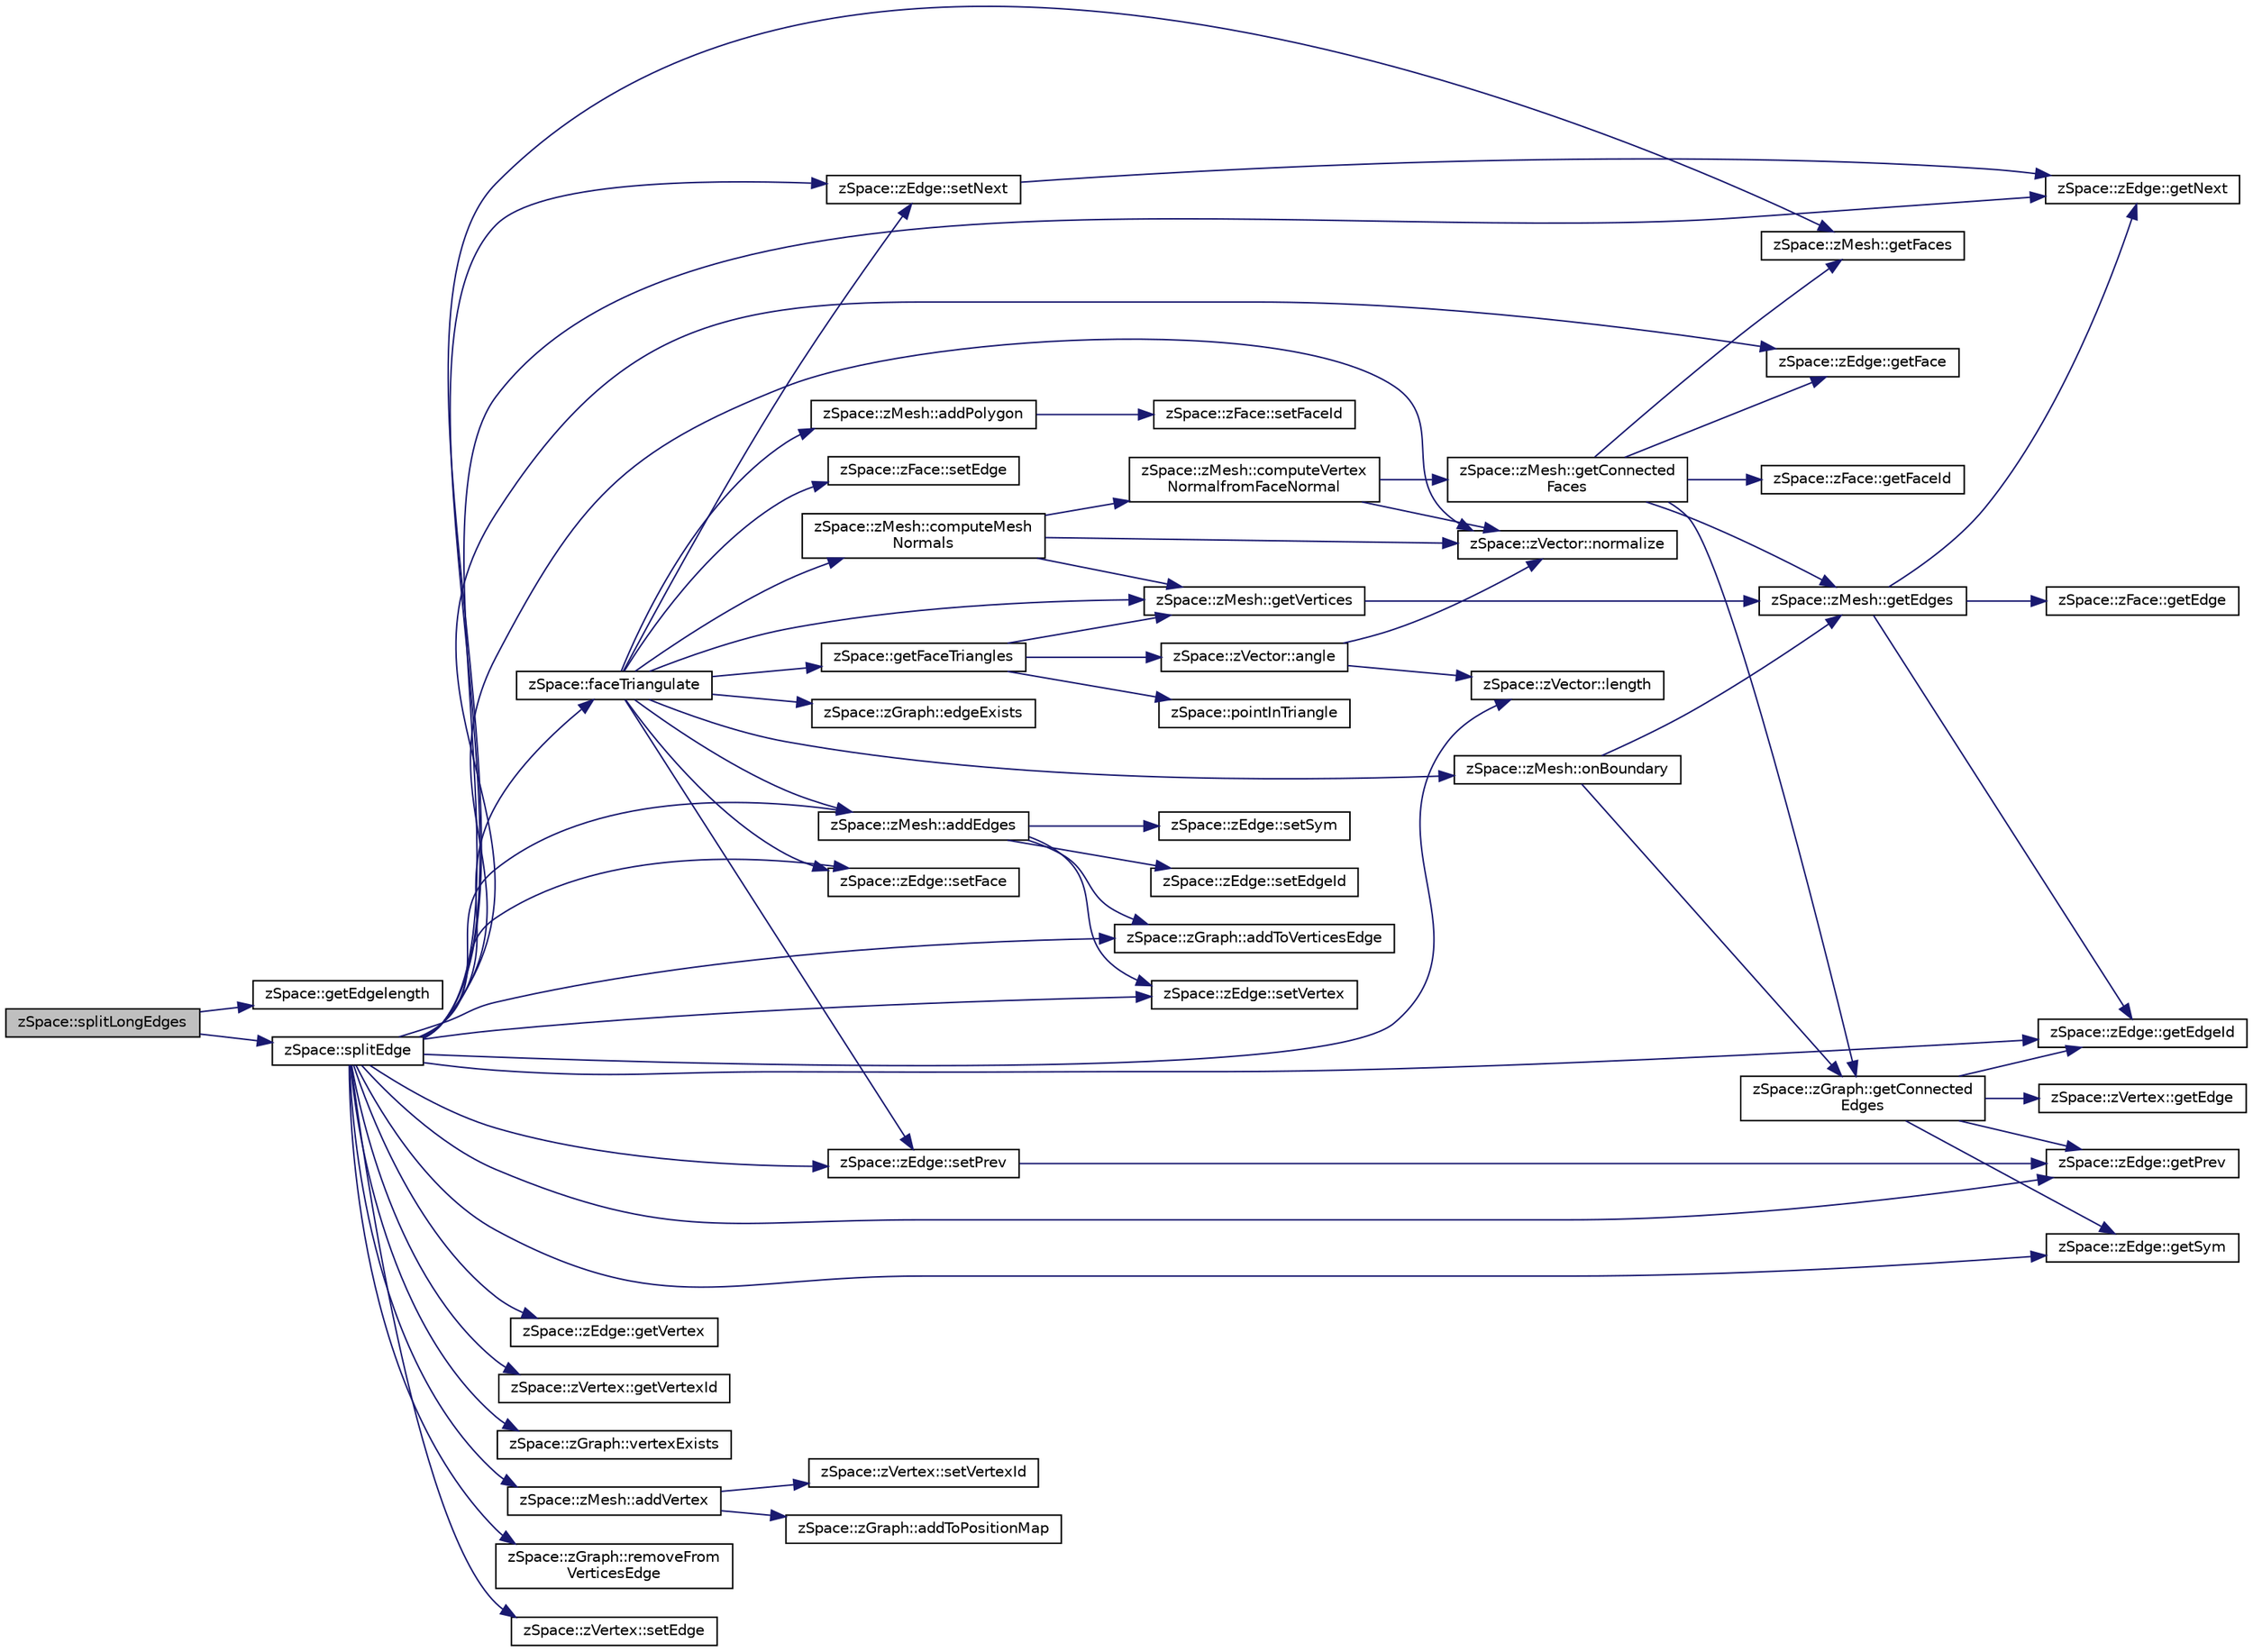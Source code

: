 digraph "zSpace::splitLongEdges"
{
 // LATEX_PDF_SIZE
  edge [fontname="Helvetica",fontsize="10",labelfontname="Helvetica",labelfontsize="10"];
  node [fontname="Helvetica",fontsize="10",shape=record];
  rankdir="LR";
  Node445 [label="zSpace::splitLongEdges",height=0.2,width=0.4,color="black", fillcolor="grey75", style="filled", fontcolor="black",tooltip="This method splits an edge longer than the given input value at its midpoint and triangulates the mes..."];
  Node445 -> Node446 [color="midnightblue",fontsize="10",style="solid",fontname="Helvetica"];
  Node446 [label="zSpace::getEdgelength",height=0.2,width=0.4,color="black", fillcolor="white", style="filled",URL="$group__z_graph_mesh_utilities.html#ga14263612e747be7725bc2485129031cc",tooltip="This method computes the edge length of the input edge of zGraph/zMesh."];
  Node445 -> Node447 [color="midnightblue",fontsize="10",style="solid",fontname="Helvetica"];
  Node447 [label="zSpace::splitEdge",height=0.2,width=0.4,color="black", fillcolor="white", style="filled",URL="$group__z_mesh_modifiers.html#gae7cb2380ed0e9717421bf19db5817cd6",tooltip="This method splits an edge and inserts a vertex along the edge at the input factor."];
  Node447 -> Node448 [color="midnightblue",fontsize="10",style="solid",fontname="Helvetica"];
  Node448 [label="zSpace::zMesh::getFaces",height=0.2,width=0.4,color="black", fillcolor="white", style="filled",URL="$classz_space_1_1z_mesh.html#a54de57657a7d157447b019fab56e2765",tooltip="This method gets the faces attached to input zEdge."];
  Node447 -> Node449 [color="midnightblue",fontsize="10",style="solid",fontname="Helvetica"];
  Node449 [label="zSpace::zEdge::getSym",height=0.2,width=0.4,color="black", fillcolor="white", style="filled",URL="$classz_space_1_1z_edge.html#a461679ac74cc371ad32e94092848f536",tooltip="This method returns the symmetry edge of current zEdge."];
  Node447 -> Node450 [color="midnightblue",fontsize="10",style="solid",fontname="Helvetica"];
  Node450 [label="zSpace::zEdge::getNext",height=0.2,width=0.4,color="black", fillcolor="white", style="filled",URL="$classz_space_1_1z_edge.html#a3bce594c06fc4450ce8af3c0b98e2ae3",tooltip="This method returns the next edge of current zEdge."];
  Node447 -> Node451 [color="midnightblue",fontsize="10",style="solid",fontname="Helvetica"];
  Node451 [label="zSpace::zEdge::getPrev",height=0.2,width=0.4,color="black", fillcolor="white", style="filled",URL="$classz_space_1_1z_edge.html#a01d9d153f7c5ec381474e815384f7d30",tooltip="This method returns the previous edge of current zEdge."];
  Node447 -> Node452 [color="midnightblue",fontsize="10",style="solid",fontname="Helvetica"];
  Node452 [label="zSpace::zEdge::getVertex",height=0.2,width=0.4,color="black", fillcolor="white", style="filled",URL="$classz_space_1_1z_edge.html#a07c082aa54f78145fdcd5e5e4bb889f1",tooltip="This method returns the vertex pointed to by the current zEdge."];
  Node447 -> Node453 [color="midnightblue",fontsize="10",style="solid",fontname="Helvetica"];
  Node453 [label="zSpace::zVertex::getVertexId",height=0.2,width=0.4,color="black", fillcolor="white", style="filled",URL="$classz_space_1_1z_vertex.html#ae6637ab378719b6c68c8237777fd065e",tooltip="This method returns the vertexId of current zVertex."];
  Node447 -> Node454 [color="midnightblue",fontsize="10",style="solid",fontname="Helvetica"];
  Node454 [label="zSpace::zVector::length",height=0.2,width=0.4,color="black", fillcolor="white", style="filled",URL="$classz_space_1_1z_vector.html#aa3e1fd350f48b30428f95e716a4e3400",tooltip="This method returns the magnitude/length of the zVector."];
  Node447 -> Node455 [color="midnightblue",fontsize="10",style="solid",fontname="Helvetica"];
  Node455 [label="zSpace::zVector::normalize",height=0.2,width=0.4,color="black", fillcolor="white", style="filled",URL="$classz_space_1_1z_vector.html#a27d075d5055bb92ddfe63fae4010339b",tooltip="This method normalizes the vector to unit length."];
  Node447 -> Node456 [color="midnightblue",fontsize="10",style="solid",fontname="Helvetica"];
  Node456 [label="zSpace::zGraph::vertexExists",height=0.2,width=0.4,color="black", fillcolor="white", style="filled",URL="$classz_space_1_1z_graph.html#a24434f5c8a1a1afef2c7b16a9683d91a",tooltip="This method detemines if a vertex already exists at the input position."];
  Node447 -> Node457 [color="midnightblue",fontsize="10",style="solid",fontname="Helvetica"];
  Node457 [label="zSpace::zMesh::addVertex",height=0.2,width=0.4,color="black", fillcolor="white", style="filled",URL="$classz_space_1_1z_mesh.html#a4f1e58811274fba10eb3bd6abf29b860",tooltip="This method adds a vertex to the vertices array."];
  Node457 -> Node458 [color="midnightblue",fontsize="10",style="solid",fontname="Helvetica"];
  Node458 [label="zSpace::zGraph::addToPositionMap",height=0.2,width=0.4,color="black", fillcolor="white", style="filled",URL="$classz_space_1_1z_graph.html#a68823d66afc73b8d1393bafc64e40226",tooltip="This method adds the position given by input vector to the positionVertex Map."];
  Node457 -> Node459 [color="midnightblue",fontsize="10",style="solid",fontname="Helvetica"];
  Node459 [label="zSpace::zVertex::setVertexId",height=0.2,width=0.4,color="black", fillcolor="white", style="filled",URL="$classz_space_1_1z_vertex.html#acdc6ae4132453c803268949dcc104df1",tooltip="This method sets the vertexId of current zVertex to the the input value."];
  Node447 -> Node460 [color="midnightblue",fontsize="10",style="solid",fontname="Helvetica"];
  Node460 [label="zSpace::zGraph::removeFrom\lVerticesEdge",height=0.2,width=0.4,color="black", fillcolor="white", style="filled",URL="$classz_space_1_1z_graph.html#aee83e9852b220df1b5ec0c2fdec8040e",tooltip="This method removes both the half-edges given given by vertex input indices from the VerticesEdge Map..."];
  Node447 -> Node461 [color="midnightblue",fontsize="10",style="solid",fontname="Helvetica"];
  Node461 [label="zSpace::zMesh::addEdges",height=0.2,width=0.4,color="black", fillcolor="white", style="filled",URL="$classz_space_1_1z_mesh.html#ad1defab345c4b6e08269afd38c1b4db3",tooltip="This method adds an edge and its symmetry edge to the edges array."];
  Node461 -> Node462 [color="midnightblue",fontsize="10",style="solid",fontname="Helvetica"];
  Node462 [label="zSpace::zGraph::addToVerticesEdge",height=0.2,width=0.4,color="black", fillcolor="white", style="filled",URL="$classz_space_1_1z_graph.html#a2fc8a067026f05b77331a484827d7db9",tooltip="This method adds both the half-edges given by input vertex indices to the VerticesEdge Map."];
  Node461 -> Node463 [color="midnightblue",fontsize="10",style="solid",fontname="Helvetica"];
  Node463 [label="zSpace::zEdge::setEdgeId",height=0.2,width=0.4,color="black", fillcolor="white", style="filled",URL="$classz_space_1_1z_edge.html#a3569f2c4f69d82e27db48867a064d40f",tooltip="This method sets the edgeId of current zEdge to the the input value."];
  Node461 -> Node464 [color="midnightblue",fontsize="10",style="solid",fontname="Helvetica"];
  Node464 [label="zSpace::zEdge::setVertex",height=0.2,width=0.4,color="black", fillcolor="white", style="filled",URL="$classz_space_1_1z_edge.html#a93530eb3a1da2c02225f30e011db6b7f",tooltip="This method sets the vertex pointed to by the current zEdge to the the input zVertex."];
  Node461 -> Node465 [color="midnightblue",fontsize="10",style="solid",fontname="Helvetica"];
  Node465 [label="zSpace::zEdge::setSym",height=0.2,width=0.4,color="black", fillcolor="white", style="filled",URL="$classz_space_1_1z_edge.html#a7d1c8dcd2272dff68a7f38a3326e8a7d",tooltip="This method sets the symmetry edge of current zEdge to the the input edge."];
  Node447 -> Node466 [color="midnightblue",fontsize="10",style="solid",fontname="Helvetica"];
  Node466 [label="zSpace::zVertex::setEdge",height=0.2,width=0.4,color="black", fillcolor="white", style="filled",URL="$classz_space_1_1z_vertex.html#a5fdd172f3ae9dcb71b720574f05ca037",tooltip="This method sets the associated edge of current zVertex to the the input edge."];
  Node447 -> Node464 [color="midnightblue",fontsize="10",style="solid",fontname="Helvetica"];
  Node447 -> Node467 [color="midnightblue",fontsize="10",style="solid",fontname="Helvetica"];
  Node467 [label="zSpace::zEdge::setNext",height=0.2,width=0.4,color="black", fillcolor="white", style="filled",URL="$classz_space_1_1z_edge.html#a5998712a83b56abd65880f3125f0d3c9",tooltip="This method sets the next edge of current zEdge to the the input edge."];
  Node467 -> Node450 [color="midnightblue",fontsize="10",style="solid",fontname="Helvetica"];
  Node447 -> Node468 [color="midnightblue",fontsize="10",style="solid",fontname="Helvetica"];
  Node468 [label="zSpace::zEdge::setPrev",height=0.2,width=0.4,color="black", fillcolor="white", style="filled",URL="$classz_space_1_1z_edge.html#af97abc7295676b01bc278123c86ba0b9",tooltip="This method sets the previous edge of current zEdge to the the input edge."];
  Node468 -> Node451 [color="midnightblue",fontsize="10",style="solid",fontname="Helvetica"];
  Node447 -> Node469 [color="midnightblue",fontsize="10",style="solid",fontname="Helvetica"];
  Node469 [label="zSpace::zEdge::getFace",height=0.2,width=0.4,color="black", fillcolor="white", style="filled",URL="$classz_space_1_1z_edge.html#a5646e5bc6a828a39ea287c3c78cfefc9",tooltip="This method returns the face pointed to by the current zEdge."];
  Node447 -> Node470 [color="midnightblue",fontsize="10",style="solid",fontname="Helvetica"];
  Node470 [label="zSpace::zEdge::setFace",height=0.2,width=0.4,color="black", fillcolor="white", style="filled",URL="$classz_space_1_1z_edge.html#a7e75a5d8239e9ffc5e5f3104db769519",tooltip="This method sets the face pointed to by the current zEdge to the the input zFace."];
  Node447 -> Node462 [color="midnightblue",fontsize="10",style="solid",fontname="Helvetica"];
  Node447 -> Node471 [color="midnightblue",fontsize="10",style="solid",fontname="Helvetica"];
  Node471 [label="zSpace::zEdge::getEdgeId",height=0.2,width=0.4,color="black", fillcolor="white", style="filled",URL="$classz_space_1_1z_edge.html#acd6947ccba055fa6c31d6d386fe68e12",tooltip="This method returns the edgeId of current zEdge."];
  Node447 -> Node472 [color="midnightblue",fontsize="10",style="solid",fontname="Helvetica"];
  Node472 [label="zSpace::faceTriangulate",height=0.2,width=0.4,color="black", fillcolor="white", style="filled",URL="$group__z_mesh_modifiers.html#ga436ab6f006de6e8dcd08c030fed4feb1",tooltip="This method triangulates the input face of the mesh."];
  Node472 -> Node473 [color="midnightblue",fontsize="10",style="solid",fontname="Helvetica"];
  Node473 [label="zSpace::zMesh::computeMesh\lNormals",height=0.2,width=0.4,color="black", fillcolor="white", style="filled",URL="$classz_space_1_1z_mesh.html#a42be75e01f9b3704fcc85fd745952b22",tooltip="This method computes the normals assoicated with vertices and polygon faces ."];
  Node473 -> Node474 [color="midnightblue",fontsize="10",style="solid",fontname="Helvetica"];
  Node474 [label="zSpace::zMesh::getVertices",height=0.2,width=0.4,color="black", fillcolor="white", style="filled",URL="$classz_space_1_1z_mesh.html#aa3010b8075e42f14efd4c3605085093b",tooltip="This method gets the vertices attached to input zEdge or zFace."];
  Node474 -> Node475 [color="midnightblue",fontsize="10",style="solid",fontname="Helvetica"];
  Node475 [label="zSpace::zMesh::getEdges",height=0.2,width=0.4,color="black", fillcolor="white", style="filled",URL="$classz_space_1_1z_mesh.html#aa705d823873a948a1b62723f24a921b2",tooltip="This method gets the edges of a zFace."];
  Node475 -> Node476 [color="midnightblue",fontsize="10",style="solid",fontname="Helvetica"];
  Node476 [label="zSpace::zFace::getEdge",height=0.2,width=0.4,color="black", fillcolor="white", style="filled",URL="$classz_space_1_1z_face.html#a69a14a515b179226aad1cbc3d7663163",tooltip="This method returns the associated edge of current zFace."];
  Node475 -> Node471 [color="midnightblue",fontsize="10",style="solid",fontname="Helvetica"];
  Node475 -> Node450 [color="midnightblue",fontsize="10",style="solid",fontname="Helvetica"];
  Node473 -> Node455 [color="midnightblue",fontsize="10",style="solid",fontname="Helvetica"];
  Node473 -> Node477 [color="midnightblue",fontsize="10",style="solid",fontname="Helvetica"];
  Node477 [label="zSpace::zMesh::computeVertex\lNormalfromFaceNormal",height=0.2,width=0.4,color="black", fillcolor="white", style="filled",URL="$classz_space_1_1z_mesh.html#ac27b3838590a838a11243e4fd6ad0b6d",tooltip="This method computes the vertex normals based on the face normals."];
  Node477 -> Node478 [color="midnightblue",fontsize="10",style="solid",fontname="Helvetica"];
  Node478 [label="zSpace::zMesh::getConnected\lFaces",height=0.2,width=0.4,color="black", fillcolor="white", style="filled",URL="$classz_space_1_1z_mesh.html#af37006a17bd4e6945860281a4cbef861",tooltip="This method gets the faces connected to input zVertex or zFace."];
  Node478 -> Node479 [color="midnightblue",fontsize="10",style="solid",fontname="Helvetica"];
  Node479 [label="zSpace::zGraph::getConnected\lEdges",height=0.2,width=0.4,color="black", fillcolor="white", style="filled",URL="$classz_space_1_1z_graph.html#ab623e9a3bfc70e1f140b911cb0645bd2",tooltip="This method gets the edges connected to input zVertex or zEdge."];
  Node479 -> Node480 [color="midnightblue",fontsize="10",style="solid",fontname="Helvetica"];
  Node480 [label="zSpace::zVertex::getEdge",height=0.2,width=0.4,color="black", fillcolor="white", style="filled",URL="$classz_space_1_1z_vertex.html#a7d187864963f642666b8c3bcfecee6e9",tooltip="This method returns the associated edge of current zVertex."];
  Node479 -> Node471 [color="midnightblue",fontsize="10",style="solid",fontname="Helvetica"];
  Node479 -> Node451 [color="midnightblue",fontsize="10",style="solid",fontname="Helvetica"];
  Node479 -> Node449 [color="midnightblue",fontsize="10",style="solid",fontname="Helvetica"];
  Node478 -> Node469 [color="midnightblue",fontsize="10",style="solid",fontname="Helvetica"];
  Node478 -> Node481 [color="midnightblue",fontsize="10",style="solid",fontname="Helvetica"];
  Node481 [label="zSpace::zFace::getFaceId",height=0.2,width=0.4,color="black", fillcolor="white", style="filled",URL="$classz_space_1_1z_face.html#a117849660e4f7f800a8562a61964c8e9",tooltip="This method returns the faceId of current zFace."];
  Node478 -> Node475 [color="midnightblue",fontsize="10",style="solid",fontname="Helvetica"];
  Node478 -> Node448 [color="midnightblue",fontsize="10",style="solid",fontname="Helvetica"];
  Node477 -> Node455 [color="midnightblue",fontsize="10",style="solid",fontname="Helvetica"];
  Node472 -> Node474 [color="midnightblue",fontsize="10",style="solid",fontname="Helvetica"];
  Node472 -> Node482 [color="midnightblue",fontsize="10",style="solid",fontname="Helvetica"];
  Node482 [label="zSpace::getFaceTriangles",height=0.2,width=0.4,color="black", fillcolor="white", style="filled",URL="$group__z_mesh_utilities.html#ga1d81b6e6cd06dd32b7795275da6a808c",tooltip="This method triangulates the input polygon using ear clipping algorithm."];
  Node482 -> Node474 [color="midnightblue",fontsize="10",style="solid",fontname="Helvetica"];
  Node482 -> Node483 [color="midnightblue",fontsize="10",style="solid",fontname="Helvetica"];
  Node483 [label="zSpace::zVector::angle",height=0.2,width=0.4,color="black", fillcolor="white", style="filled",URL="$classz_space_1_1z_vector.html#acf4156a0599baccfab7d3ff64bf4c209",tooltip="This method returns the angle between the current zVector and input zVector."];
  Node483 -> Node455 [color="midnightblue",fontsize="10",style="solid",fontname="Helvetica"];
  Node483 -> Node454 [color="midnightblue",fontsize="10",style="solid",fontname="Helvetica"];
  Node482 -> Node484 [color="midnightblue",fontsize="10",style="solid",fontname="Helvetica"];
  Node484 [label="zSpace::pointInTriangle",height=0.2,width=0.4,color="black", fillcolor="white", style="filled",URL="$group__z_vector_matrix_utilities.html#ga5d522fc391c13d491f20a1d3a87996ca",tooltip="This method checks if the given input points liess within the input triangle."];
  Node472 -> Node485 [color="midnightblue",fontsize="10",style="solid",fontname="Helvetica"];
  Node485 [label="zSpace::zGraph::edgeExists",height=0.2,width=0.4,color="black", fillcolor="white", style="filled",URL="$classz_space_1_1z_graph.html#a9c39b6d38d931985c840faa5a86a886c",tooltip="This method detemines if an edge already exists between input vertices."];
  Node472 -> Node486 [color="midnightblue",fontsize="10",style="solid",fontname="Helvetica"];
  Node486 [label="zSpace::zMesh::onBoundary",height=0.2,width=0.4,color="black", fillcolor="white", style="filled",URL="$classz_space_1_1z_mesh.html#aca5218f8a8b5c5f1cde25440d08c57d6",tooltip="This method determines if input zVertex or zEdge or zFace is on the boundary."];
  Node486 -> Node479 [color="midnightblue",fontsize="10",style="solid",fontname="Helvetica"];
  Node486 -> Node475 [color="midnightblue",fontsize="10",style="solid",fontname="Helvetica"];
  Node472 -> Node461 [color="midnightblue",fontsize="10",style="solid",fontname="Helvetica"];
  Node472 -> Node487 [color="midnightblue",fontsize="10",style="solid",fontname="Helvetica"];
  Node487 [label="zSpace::zMesh::addPolygon",height=0.2,width=0.4,color="black", fillcolor="white", style="filled",URL="$classz_space_1_1z_mesh.html#abb95d78c8893bcc3c37ef5d7241f15a4",tooltip="This method adds a face with null edge pointer to the faces array."];
  Node487 -> Node488 [color="midnightblue",fontsize="10",style="solid",fontname="Helvetica"];
  Node488 [label="zSpace::zFace::setFaceId",height=0.2,width=0.4,color="black", fillcolor="white", style="filled",URL="$classz_space_1_1z_face.html#a86c38a1ccc49701e0f35eb2c64a13b8a",tooltip="This method sets the faceId of current zFace to the the input value."];
  Node472 -> Node489 [color="midnightblue",fontsize="10",style="solid",fontname="Helvetica"];
  Node489 [label="zSpace::zFace::setEdge",height=0.2,width=0.4,color="black", fillcolor="white", style="filled",URL="$classz_space_1_1z_face.html#a3701746b7939f7e780ed042bad050ad7",tooltip="This method sets the associated edge of current zFace to the the input edge."];
  Node472 -> Node470 [color="midnightblue",fontsize="10",style="solid",fontname="Helvetica"];
  Node472 -> Node467 [color="midnightblue",fontsize="10",style="solid",fontname="Helvetica"];
  Node472 -> Node468 [color="midnightblue",fontsize="10",style="solid",fontname="Helvetica"];
}
